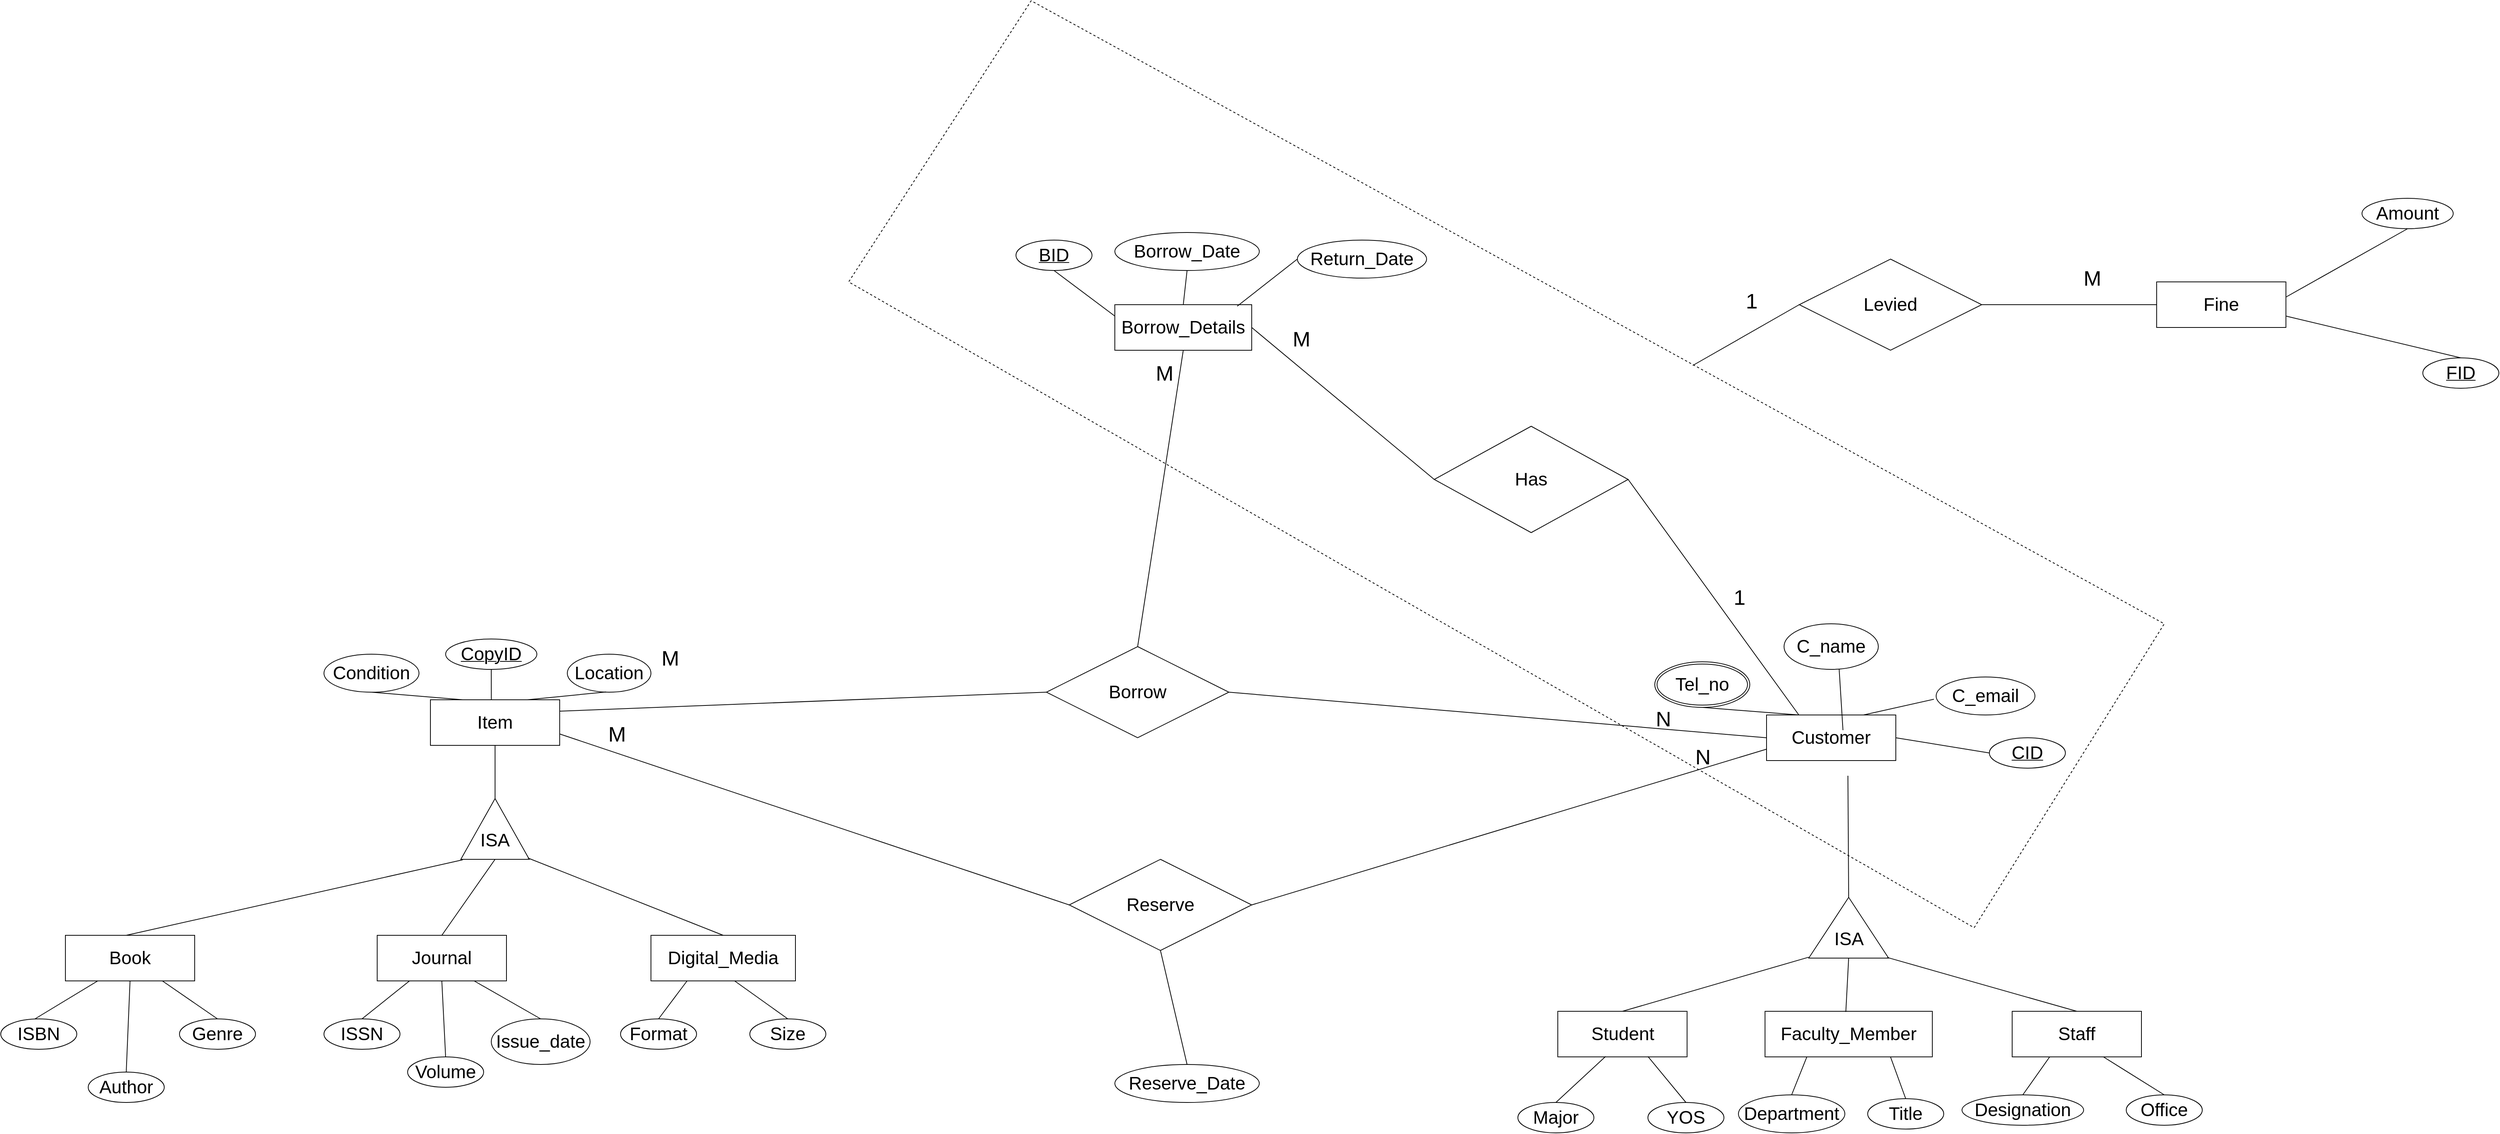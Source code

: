 <mxfile version="24.7.16">
  <diagram name="Page-1" id="ik4WDMmtV7FtbhntEscY">
    <mxGraphModel dx="5340" dy="2660" grid="1" gridSize="10" guides="1" tooltips="1" connect="1" arrows="1" fold="1" page="1" pageScale="1" pageWidth="827" pageHeight="1169" math="0" shadow="0">
      <root>
        <mxCell id="0" />
        <mxCell id="1" parent="0" />
        <mxCell id="tHkP6_mY6QJhbm2siABH-1" value="&lt;font style=&quot;font-size: 24px;&quot;&gt;Item&lt;/font&gt;" style="rounded=0;whiteSpace=wrap;html=1;fontSize=24;" parent="1" vertex="1">
          <mxGeometry x="-360" y="-20" width="170" height="60" as="geometry" />
        </mxCell>
        <mxCell id="tHkP6_mY6QJhbm2siABH-2" value="Book" style="rounded=0;whiteSpace=wrap;html=1;fontSize=24;" parent="1" vertex="1">
          <mxGeometry x="-840" y="290" width="170" height="60" as="geometry" />
        </mxCell>
        <mxCell id="tHkP6_mY6QJhbm2siABH-3" value="Digital_Media" style="rounded=0;whiteSpace=wrap;html=1;fontSize=24;" parent="1" vertex="1">
          <mxGeometry x="-70" y="290" width="190" height="60" as="geometry" />
        </mxCell>
        <mxCell id="tHkP6_mY6QJhbm2siABH-4" value="Journal" style="rounded=0;whiteSpace=wrap;html=1;fontSize=24;" parent="1" vertex="1">
          <mxGeometry x="-430" y="290" width="170" height="60" as="geometry" />
        </mxCell>
        <mxCell id="tHkP6_mY6QJhbm2siABH-5" value="&lt;div style=&quot;font-size: 24px;&quot;&gt;&lt;br style=&quot;font-size: 24px;&quot;&gt;&lt;/div&gt;ISA" style="triangle;whiteSpace=wrap;html=1;direction=north;fontSize=24;" parent="1" vertex="1">
          <mxGeometry x="-320" y="110" width="90" height="80" as="geometry" />
        </mxCell>
        <mxCell id="tHkP6_mY6QJhbm2siABH-6" value="Condition" style="ellipse;whiteSpace=wrap;html=1;align=center;fontSize=24;" parent="1" vertex="1">
          <mxGeometry x="-500" y="-80" width="125" height="50" as="geometry" />
        </mxCell>
        <mxCell id="tHkP6_mY6QJhbm2siABH-7" value="Location" style="ellipse;whiteSpace=wrap;html=1;align=center;fontSize=24;" parent="1" vertex="1">
          <mxGeometry x="-180" y="-80" width="110" height="50" as="geometry" />
        </mxCell>
        <mxCell id="tHkP6_mY6QJhbm2siABH-8" value="Genre" style="ellipse;whiteSpace=wrap;html=1;align=center;fontSize=24;" parent="1" vertex="1">
          <mxGeometry x="-690" y="400" width="100" height="40" as="geometry" />
        </mxCell>
        <mxCell id="tHkP6_mY6QJhbm2siABH-9" value="Issue_date" style="ellipse;whiteSpace=wrap;html=1;align=center;fontSize=24;" parent="1" vertex="1">
          <mxGeometry x="-280" y="400" width="130" height="60" as="geometry" />
        </mxCell>
        <mxCell id="tHkP6_mY6QJhbm2siABH-10" value="Volume" style="ellipse;whiteSpace=wrap;html=1;align=center;fontSize=24;" parent="1" vertex="1">
          <mxGeometry x="-390" y="450" width="100" height="40" as="geometry" />
        </mxCell>
        <mxCell id="tHkP6_mY6QJhbm2siABH-11" value="ISSN" style="ellipse;whiteSpace=wrap;html=1;align=center;fontSize=24;" parent="1" vertex="1">
          <mxGeometry x="-500" y="400" width="100" height="40" as="geometry" />
        </mxCell>
        <mxCell id="tHkP6_mY6QJhbm2siABH-12" value="Author" style="ellipse;whiteSpace=wrap;html=1;align=center;fontSize=24;" parent="1" vertex="1">
          <mxGeometry x="-810" y="470" width="100" height="40" as="geometry" />
        </mxCell>
        <mxCell id="tHkP6_mY6QJhbm2siABH-13" value="ISBN" style="ellipse;whiteSpace=wrap;html=1;align=center;fontSize=24;" parent="1" vertex="1">
          <mxGeometry x="-925" y="400" width="100" height="40" as="geometry" />
        </mxCell>
        <mxCell id="tHkP6_mY6QJhbm2siABH-14" value="Format" style="ellipse;whiteSpace=wrap;html=1;align=center;fontSize=24;" parent="1" vertex="1">
          <mxGeometry x="-110" y="400" width="100" height="40" as="geometry" />
        </mxCell>
        <mxCell id="tHkP6_mY6QJhbm2siABH-15" value="Size" style="ellipse;whiteSpace=wrap;html=1;align=center;fontSize=24;" parent="1" vertex="1">
          <mxGeometry x="60" y="400" width="100" height="40" as="geometry" />
        </mxCell>
        <mxCell id="tHkP6_mY6QJhbm2siABH-16" value="" style="endArrow=none;html=1;rounded=0;entryX=0.5;entryY=1;entryDx=0;entryDy=0;exitX=0.471;exitY=0;exitDx=0;exitDy=0;exitPerimeter=0;fontSize=24;" parent="1" source="tHkP6_mY6QJhbm2siABH-1" target="tHkP6_mY6QJhbm2siABH-85" edge="1">
          <mxGeometry relative="1" as="geometry">
            <mxPoint x="-152" y="-30" as="sourcePoint" />
            <mxPoint x="-280" y="-60" as="targetPoint" />
          </mxGeometry>
        </mxCell>
        <mxCell id="tHkP6_mY6QJhbm2siABH-17" value="" style="endArrow=none;html=1;rounded=0;entryX=0.75;entryY=0;entryDx=0;entryDy=0;exitX=0.463;exitY=0.994;exitDx=0;exitDy=0;exitPerimeter=0;fontSize=24;" parent="1" source="tHkP6_mY6QJhbm2siABH-7" target="tHkP6_mY6QJhbm2siABH-1" edge="1">
          <mxGeometry relative="1" as="geometry">
            <mxPoint x="-52" y="130" as="sourcePoint" />
            <mxPoint x="-180" y="100" as="targetPoint" />
          </mxGeometry>
        </mxCell>
        <mxCell id="tHkP6_mY6QJhbm2siABH-18" value="" style="endArrow=none;html=1;rounded=0;entryX=0.5;entryY=1;entryDx=0;entryDy=0;exitX=1;exitY=0.5;exitDx=0;exitDy=0;fontSize=24;" parent="1" source="tHkP6_mY6QJhbm2siABH-5" target="tHkP6_mY6QJhbm2siABH-1" edge="1">
          <mxGeometry relative="1" as="geometry">
            <mxPoint x="-42" y="140" as="sourcePoint" />
            <mxPoint x="-170" y="110" as="targetPoint" />
          </mxGeometry>
        </mxCell>
        <mxCell id="tHkP6_mY6QJhbm2siABH-19" value="" style="endArrow=none;html=1;rounded=0;entryX=0.5;entryY=0;entryDx=0;entryDy=0;exitX=0.5;exitY=1;exitDx=0;exitDy=0;fontSize=24;" parent="1" source="tHkP6_mY6QJhbm2siABH-2" target="tHkP6_mY6QJhbm2siABH-12" edge="1">
          <mxGeometry relative="1" as="geometry">
            <mxPoint x="-500" y="590" as="sourcePoint" />
            <mxPoint x="-628" y="560" as="targetPoint" />
          </mxGeometry>
        </mxCell>
        <mxCell id="tHkP6_mY6QJhbm2siABH-20" value="" style="endArrow=none;html=1;rounded=0;entryX=0.022;entryY=0.98;entryDx=0;entryDy=0;exitX=0.5;exitY=0;exitDx=0;exitDy=0;entryPerimeter=0;fontSize=24;" parent="1" source="tHkP6_mY6QJhbm2siABH-3" target="tHkP6_mY6QJhbm2siABH-5" edge="1">
          <mxGeometry relative="1" as="geometry">
            <mxPoint x="-22" y="160" as="sourcePoint" />
            <mxPoint x="-150" y="130" as="targetPoint" />
          </mxGeometry>
        </mxCell>
        <mxCell id="tHkP6_mY6QJhbm2siABH-21" value="" style="endArrow=none;html=1;rounded=0;entryX=0;entryY=0.5;entryDx=0;entryDy=0;exitX=0.5;exitY=0;exitDx=0;exitDy=0;fontSize=24;" parent="1" source="tHkP6_mY6QJhbm2siABH-4" target="tHkP6_mY6QJhbm2siABH-5" edge="1">
          <mxGeometry relative="1" as="geometry">
            <mxPoint x="-12" y="170" as="sourcePoint" />
            <mxPoint x="-140" y="140" as="targetPoint" />
          </mxGeometry>
        </mxCell>
        <mxCell id="tHkP6_mY6QJhbm2siABH-22" value="" style="endArrow=none;html=1;rounded=0;entryX=0.5;entryY=1;entryDx=0;entryDy=0;exitX=-0.008;exitY=0.027;exitDx=0;exitDy=0;exitPerimeter=0;fontSize=24;" parent="1" source="tHkP6_mY6QJhbm2siABH-5" edge="1">
          <mxGeometry relative="1" as="geometry">
            <mxPoint x="-632" y="320" as="sourcePoint" />
            <mxPoint x="-760" y="290" as="targetPoint" />
          </mxGeometry>
        </mxCell>
        <mxCell id="tHkP6_mY6QJhbm2siABH-23" value="" style="endArrow=none;html=1;rounded=0;entryX=0.5;entryY=1;entryDx=0;entryDy=0;exitX=0.25;exitY=0;exitDx=0;exitDy=0;fontSize=24;" parent="1" source="tHkP6_mY6QJhbm2siABH-1" target="tHkP6_mY6QJhbm2siABH-6" edge="1">
          <mxGeometry relative="1" as="geometry">
            <mxPoint x="-297" y="-10" as="sourcePoint" />
            <mxPoint x="-425" y="-40" as="targetPoint" />
          </mxGeometry>
        </mxCell>
        <mxCell id="tHkP6_mY6QJhbm2siABH-24" value="" style="endArrow=none;html=1;rounded=0;entryX=0.5;entryY=0;entryDx=0;entryDy=0;exitX=0.75;exitY=1;exitDx=0;exitDy=0;fontSize=24;" parent="1" source="tHkP6_mY6QJhbm2siABH-2" target="tHkP6_mY6QJhbm2siABH-8" edge="1">
          <mxGeometry relative="1" as="geometry">
            <mxPoint x="-490" y="600" as="sourcePoint" />
            <mxPoint x="-618" y="570" as="targetPoint" />
          </mxGeometry>
        </mxCell>
        <mxCell id="tHkP6_mY6QJhbm2siABH-25" value="" style="endArrow=none;html=1;rounded=0;entryX=0.5;entryY=0;entryDx=0;entryDy=0;exitX=0.25;exitY=1;exitDx=0;exitDy=0;fontSize=24;" parent="1" source="tHkP6_mY6QJhbm2siABH-4" target="tHkP6_mY6QJhbm2siABH-11" edge="1">
          <mxGeometry relative="1" as="geometry">
            <mxPoint x="-480" y="610" as="sourcePoint" />
            <mxPoint x="-608" y="580" as="targetPoint" />
          </mxGeometry>
        </mxCell>
        <mxCell id="tHkP6_mY6QJhbm2siABH-26" value="" style="endArrow=none;html=1;rounded=0;entryX=0.5;entryY=0;entryDx=0;entryDy=0;exitX=0.5;exitY=1;exitDx=0;exitDy=0;fontSize=24;" parent="1" source="tHkP6_mY6QJhbm2siABH-4" target="tHkP6_mY6QJhbm2siABH-10" edge="1">
          <mxGeometry relative="1" as="geometry">
            <mxPoint x="-470" y="620" as="sourcePoint" />
            <mxPoint x="-598" y="590" as="targetPoint" />
          </mxGeometry>
        </mxCell>
        <mxCell id="tHkP6_mY6QJhbm2siABH-27" value="" style="endArrow=none;html=1;rounded=0;entryX=0.5;entryY=0;entryDx=0;entryDy=0;exitX=0.75;exitY=1;exitDx=0;exitDy=0;fontSize=24;" parent="1" source="tHkP6_mY6QJhbm2siABH-4" target="tHkP6_mY6QJhbm2siABH-9" edge="1">
          <mxGeometry relative="1" as="geometry">
            <mxPoint x="-460" y="630" as="sourcePoint" />
            <mxPoint x="-588" y="600" as="targetPoint" />
          </mxGeometry>
        </mxCell>
        <mxCell id="tHkP6_mY6QJhbm2siABH-28" value="" style="endArrow=none;html=1;rounded=0;entryX=0.5;entryY=0;entryDx=0;entryDy=0;exitX=0.25;exitY=1;exitDx=0;exitDy=0;fontSize=24;" parent="1" source="tHkP6_mY6QJhbm2siABH-3" target="tHkP6_mY6QJhbm2siABH-14" edge="1">
          <mxGeometry relative="1" as="geometry">
            <mxPoint x="-450" y="640" as="sourcePoint" />
            <mxPoint x="-578" y="610" as="targetPoint" />
          </mxGeometry>
        </mxCell>
        <mxCell id="tHkP6_mY6QJhbm2siABH-29" value="" style="endArrow=none;html=1;rounded=0;entryX=0.5;entryY=1;entryDx=0;entryDy=0;exitX=0.5;exitY=0;exitDx=0;exitDy=0;fontSize=24;" parent="1" source="tHkP6_mY6QJhbm2siABH-15" edge="1">
          <mxGeometry relative="1" as="geometry">
            <mxPoint x="168" y="380" as="sourcePoint" />
            <mxPoint x="40" y="350" as="targetPoint" />
          </mxGeometry>
        </mxCell>
        <mxCell id="tHkP6_mY6QJhbm2siABH-30" value="" style="endArrow=none;html=1;rounded=0;entryX=0.5;entryY=1;entryDx=0;entryDy=0;exitX=0.25;exitY=1;exitDx=0;exitDy=0;fontSize=24;" parent="1" source="tHkP6_mY6QJhbm2siABH-2" edge="1">
          <mxGeometry relative="1" as="geometry">
            <mxPoint x="-752" y="430" as="sourcePoint" />
            <mxPoint x="-880" y="400" as="targetPoint" />
          </mxGeometry>
        </mxCell>
        <mxCell id="tHkP6_mY6QJhbm2siABH-31" value="Staff" style="rounded=0;whiteSpace=wrap;html=1;fontSize=24;" parent="1" vertex="1">
          <mxGeometry x="1720" y="390" width="170" height="60" as="geometry" />
        </mxCell>
        <mxCell id="tHkP6_mY6QJhbm2siABH-32" value="Faculty_Member" style="rounded=0;whiteSpace=wrap;html=1;fontSize=24;" parent="1" vertex="1">
          <mxGeometry x="1395" y="390" width="220" height="60" as="geometry" />
        </mxCell>
        <mxCell id="tHkP6_mY6QJhbm2siABH-33" value="Student" style="rounded=0;whiteSpace=wrap;html=1;fontSize=24;" parent="1" vertex="1">
          <mxGeometry x="1122.5" y="390" width="170" height="60" as="geometry" />
        </mxCell>
        <mxCell id="tHkP6_mY6QJhbm2siABH-34" value="Customer" style="rounded=0;whiteSpace=wrap;html=1;fontSize=24;" parent="1" vertex="1">
          <mxGeometry x="1397" width="170" height="60" as="geometry" />
        </mxCell>
        <mxCell id="tHkP6_mY6QJhbm2siABH-35" value="&lt;div style=&quot;font-size: 24px;&quot;&gt;&lt;br style=&quot;font-size: 24px;&quot;&gt;&lt;/div&gt;&lt;div style=&quot;font-size: 24px;&quot;&gt;ISA&lt;/div&gt;" style="triangle;whiteSpace=wrap;html=1;direction=north;fontSize=24;" parent="1" vertex="1">
          <mxGeometry x="1452.5" y="240" width="105" height="80" as="geometry" />
        </mxCell>
        <mxCell id="tHkP6_mY6QJhbm2siABH-36" value="C_name" style="ellipse;whiteSpace=wrap;html=1;align=center;fontSize=24;" parent="1" vertex="1">
          <mxGeometry x="1420" y="-120" width="124" height="60" as="geometry" />
        </mxCell>
        <mxCell id="tHkP6_mY6QJhbm2siABH-37" value="C_email" style="ellipse;whiteSpace=wrap;html=1;align=center;fontSize=24;" parent="1" vertex="1">
          <mxGeometry x="1620" y="-50" width="130" height="50" as="geometry" />
        </mxCell>
        <mxCell id="tHkP6_mY6QJhbm2siABH-38" value="Department" style="ellipse;whiteSpace=wrap;html=1;align=center;fontSize=24;" parent="1" vertex="1">
          <mxGeometry x="1360" y="500" width="140" height="50" as="geometry" />
        </mxCell>
        <mxCell id="tHkP6_mY6QJhbm2siABH-39" value="Major" style="ellipse;whiteSpace=wrap;html=1;align=center;fontSize=24;" parent="1" vertex="1">
          <mxGeometry x="1070" y="510" width="100" height="40" as="geometry" />
        </mxCell>
        <mxCell id="tHkP6_mY6QJhbm2siABH-40" value="Designation" style="ellipse;whiteSpace=wrap;html=1;align=center;fontSize=24;" parent="1" vertex="1">
          <mxGeometry x="1654" y="500" width="160" height="40" as="geometry" />
        </mxCell>
        <mxCell id="tHkP6_mY6QJhbm2siABH-41" value="Tel_no" style="ellipse;shape=doubleEllipse;margin=3;whiteSpace=wrap;html=1;align=center;fontSize=24;" parent="1" vertex="1">
          <mxGeometry x="1250" y="-70" width="125" height="60" as="geometry" />
        </mxCell>
        <mxCell id="tHkP6_mY6QJhbm2siABH-42" value="YOS" style="ellipse;whiteSpace=wrap;html=1;align=center;fontSize=24;" parent="1" vertex="1">
          <mxGeometry x="1241" y="510" width="100" height="40" as="geometry" />
        </mxCell>
        <mxCell id="tHkP6_mY6QJhbm2siABH-43" value="Office" style="ellipse;whiteSpace=wrap;html=1;align=center;fontSize=24;" parent="1" vertex="1">
          <mxGeometry x="1870" y="500" width="100" height="40" as="geometry" />
        </mxCell>
        <mxCell id="tHkP6_mY6QJhbm2siABH-44" value="Title" style="ellipse;whiteSpace=wrap;html=1;align=center;fontSize=24;" parent="1" vertex="1">
          <mxGeometry x="1530" y="505" width="100" height="40" as="geometry" />
        </mxCell>
        <mxCell id="tHkP6_mY6QJhbm2siABH-45" value="" style="endArrow=none;html=1;rounded=0;entryX=0.5;entryY=1;entryDx=0;entryDy=0;exitX=0.25;exitY=0;exitDx=0;exitDy=0;fontSize=24;" parent="1" source="tHkP6_mY6QJhbm2siABH-34" target="tHkP6_mY6QJhbm2siABH-41" edge="1">
          <mxGeometry relative="1" as="geometry">
            <mxPoint x="1360" y="240" as="sourcePoint" />
            <mxPoint x="1520" y="240" as="targetPoint" />
          </mxGeometry>
        </mxCell>
        <mxCell id="tHkP6_mY6QJhbm2siABH-46" value="" style="endArrow=none;html=1;rounded=0;exitX=0.5;exitY=0;exitDx=0;exitDy=0;fontSize=24;" parent="1" edge="1">
          <mxGeometry relative="1" as="geometry">
            <mxPoint x="1497.5" y="20" as="sourcePoint" />
            <mxPoint x="1492.5" y="-60" as="targetPoint" />
            <Array as="points" />
          </mxGeometry>
        </mxCell>
        <mxCell id="tHkP6_mY6QJhbm2siABH-47" value="" style="endArrow=none;html=1;rounded=0;exitX=0.75;exitY=0;exitDx=0;exitDy=0;entryX=-0.023;entryY=0.586;entryDx=0;entryDy=0;entryPerimeter=0;fontSize=24;" parent="1" source="tHkP6_mY6QJhbm2siABH-34" target="tHkP6_mY6QJhbm2siABH-37" edge="1">
          <mxGeometry relative="1" as="geometry">
            <mxPoint x="1575" y="20" as="sourcePoint" />
            <mxPoint x="1570" y="-60" as="targetPoint" />
            <Array as="points" />
          </mxGeometry>
        </mxCell>
        <mxCell id="tHkP6_mY6QJhbm2siABH-48" value="" style="endArrow=none;html=1;rounded=0;entryX=0.553;entryY=1.04;entryDx=0;entryDy=0;entryPerimeter=0;exitX=1;exitY=0.5;exitDx=0;exitDy=0;fontSize=24;" parent="1" source="tHkP6_mY6QJhbm2siABH-35" edge="1">
          <mxGeometry relative="1" as="geometry">
            <mxPoint x="1506" y="147.6" as="sourcePoint" />
            <mxPoint x="1504.01" y="80.0" as="targetPoint" />
          </mxGeometry>
        </mxCell>
        <mxCell id="tHkP6_mY6QJhbm2siABH-49" value="" style="endArrow=none;html=1;rounded=0;entryX=0;entryY=0.5;entryDx=0;entryDy=0;exitX=0.483;exitY=0.015;exitDx=0;exitDy=0;exitPerimeter=0;fontSize=24;" parent="1" source="tHkP6_mY6QJhbm2siABH-32" target="tHkP6_mY6QJhbm2siABH-35" edge="1">
          <mxGeometry relative="1" as="geometry">
            <mxPoint x="1505.5" y="310" as="sourcePoint" />
            <mxPoint x="1504.51" y="240.0" as="targetPoint" />
          </mxGeometry>
        </mxCell>
        <mxCell id="tHkP6_mY6QJhbm2siABH-50" value="" style="endArrow=none;html=1;rounded=0;entryX=0.01;entryY=0.985;entryDx=0;entryDy=0;entryPerimeter=0;exitX=0.5;exitY=0;exitDx=0;exitDy=0;fontSize=24;" parent="1" source="tHkP6_mY6QJhbm2siABH-31" target="tHkP6_mY6QJhbm2siABH-35" edge="1">
          <mxGeometry relative="1" as="geometry">
            <mxPoint x="1780.99" y="280" as="sourcePoint" />
            <mxPoint x="1780.0" y="210.0" as="targetPoint" />
          </mxGeometry>
        </mxCell>
        <mxCell id="tHkP6_mY6QJhbm2siABH-51" value="" style="endArrow=none;html=1;rounded=0;exitX=0.5;exitY=0;exitDx=0;exitDy=0;entryX=0.015;entryY=-0.001;entryDx=0;entryDy=0;entryPerimeter=0;fontSize=24;" parent="1" source="tHkP6_mY6QJhbm2siABH-33" target="tHkP6_mY6QJhbm2siABH-35" edge="1">
          <mxGeometry relative="1" as="geometry">
            <mxPoint x="1250.99" y="280" as="sourcePoint" />
            <mxPoint x="1450" y="230" as="targetPoint" />
          </mxGeometry>
        </mxCell>
        <mxCell id="tHkP6_mY6QJhbm2siABH-52" value="" style="endArrow=none;html=1;rounded=0;entryX=0.75;entryY=1;entryDx=0;entryDy=0;exitX=0.5;exitY=0;exitDx=0;exitDy=0;fontSize=24;" parent="1" source="tHkP6_mY6QJhbm2siABH-44" target="tHkP6_mY6QJhbm2siABH-32" edge="1">
          <mxGeometry relative="1" as="geometry">
            <mxPoint x="1672" y="420" as="sourcePoint" />
            <mxPoint x="1544" y="390" as="targetPoint" />
          </mxGeometry>
        </mxCell>
        <mxCell id="tHkP6_mY6QJhbm2siABH-53" value="" style="endArrow=none;html=1;rounded=0;entryX=0.697;entryY=0.99;entryDx=0;entryDy=0;exitX=0.5;exitY=0;exitDx=0;exitDy=0;entryPerimeter=0;fontSize=24;" parent="1" source="tHkP6_mY6QJhbm2siABH-42" target="tHkP6_mY6QJhbm2siABH-33" edge="1">
          <mxGeometry relative="1" as="geometry">
            <mxPoint x="1389" y="605" as="sourcePoint" />
            <mxPoint x="1261" y="575" as="targetPoint" />
          </mxGeometry>
        </mxCell>
        <mxCell id="tHkP6_mY6QJhbm2siABH-54" value="" style="endArrow=none;html=1;rounded=0;entryX=0.5;entryY=0;entryDx=0;entryDy=0;exitX=0.25;exitY=1;exitDx=0;exitDy=0;fontSize=24;" parent="1" source="tHkP6_mY6QJhbm2siABH-32" target="tHkP6_mY6QJhbm2siABH-38" edge="1">
          <mxGeometry relative="1" as="geometry">
            <mxPoint x="1358" y="620" as="sourcePoint" />
            <mxPoint x="1230" y="590" as="targetPoint" />
          </mxGeometry>
        </mxCell>
        <mxCell id="tHkP6_mY6QJhbm2siABH-55" value="" style="endArrow=none;html=1;rounded=0;entryX=0.37;entryY=0.99;entryDx=0;entryDy=0;exitX=0.5;exitY=0;exitDx=0;exitDy=0;entryPerimeter=0;fontSize=24;" parent="1" source="tHkP6_mY6QJhbm2siABH-39" target="tHkP6_mY6QJhbm2siABH-33" edge="1">
          <mxGeometry relative="1" as="geometry">
            <mxPoint x="1368" y="560" as="sourcePoint" />
            <mxPoint x="1240" y="530" as="targetPoint" />
          </mxGeometry>
        </mxCell>
        <mxCell id="tHkP6_mY6QJhbm2siABH-56" value="" style="endArrow=none;html=1;rounded=0;entryX=0.5;entryY=0;entryDx=0;entryDy=0;exitX=0.29;exitY=1;exitDx=0;exitDy=0;exitPerimeter=0;fontSize=24;" parent="1" source="tHkP6_mY6QJhbm2siABH-31" target="tHkP6_mY6QJhbm2siABH-40" edge="1">
          <mxGeometry relative="1" as="geometry">
            <mxPoint x="1898" y="430" as="sourcePoint" />
            <mxPoint x="1770" y="400" as="targetPoint" />
          </mxGeometry>
        </mxCell>
        <mxCell id="tHkP6_mY6QJhbm2siABH-57" value="" style="endArrow=none;html=1;rounded=0;entryX=0.706;entryY=1;entryDx=0;entryDy=0;exitX=0.5;exitY=0;exitDx=0;exitDy=0;entryPerimeter=0;fontSize=24;" parent="1" source="tHkP6_mY6QJhbm2siABH-43" target="tHkP6_mY6QJhbm2siABH-31" edge="1">
          <mxGeometry relative="1" as="geometry">
            <mxPoint x="1548" y="625" as="sourcePoint" />
            <mxPoint x="1420" y="595" as="targetPoint" />
          </mxGeometry>
        </mxCell>
        <mxCell id="tHkP6_mY6QJhbm2siABH-58" value="Borrow" style="shape=rhombus;perimeter=rhombusPerimeter;whiteSpace=wrap;html=1;align=center;fontSize=24;" parent="1" vertex="1">
          <mxGeometry x="450" y="-90" width="240" height="120" as="geometry" />
        </mxCell>
        <mxCell id="tHkP6_mY6QJhbm2siABH-59" value="Reserve" style="shape=rhombus;perimeter=rhombusPerimeter;whiteSpace=wrap;html=1;align=center;fontSize=24;" parent="1" vertex="1">
          <mxGeometry x="480" y="190" width="240" height="120" as="geometry" />
        </mxCell>
        <mxCell id="tHkP6_mY6QJhbm2siABH-60" value="Has" style="shape=rhombus;perimeter=rhombusPerimeter;whiteSpace=wrap;html=1;align=center;fontSize=24;direction=south;rotation=0;" parent="1" vertex="1">
          <mxGeometry x="960" y="-380" width="255" height="140" as="geometry" />
        </mxCell>
        <mxCell id="tHkP6_mY6QJhbm2siABH-66" value="" style="endArrow=none;html=1;rounded=0;entryX=0;entryY=0.5;entryDx=0;entryDy=0;exitX=1;exitY=0.5;exitDx=0;exitDy=0;fontSize=24;" parent="1" source="tHkP6_mY6QJhbm2siABH-58" target="tHkP6_mY6QJhbm2siABH-34" edge="1">
          <mxGeometry relative="1" as="geometry">
            <mxPoint x="880" y="40" as="sourcePoint" />
            <mxPoint x="1040" y="40" as="targetPoint" />
          </mxGeometry>
        </mxCell>
        <mxCell id="tHkP6_mY6QJhbm2siABH-67" value="" style="endArrow=none;html=1;rounded=0;entryX=0;entryY=0.5;entryDx=0;entryDy=0;exitX=1;exitY=0.25;exitDx=0;exitDy=0;fontSize=24;" parent="1" source="tHkP6_mY6QJhbm2siABH-1" target="tHkP6_mY6QJhbm2siABH-58" edge="1">
          <mxGeometry relative="1" as="geometry">
            <mxPoint x="290" y="120" as="sourcePoint" />
            <mxPoint x="450" y="120" as="targetPoint" />
          </mxGeometry>
        </mxCell>
        <mxCell id="tHkP6_mY6QJhbm2siABH-68" value="" style="endArrow=none;html=1;rounded=0;entryX=0.5;entryY=1;entryDx=0;entryDy=0;fontSize=24;exitX=1;exitY=0.5;exitDx=0;exitDy=0;" parent="1" source="tHkP6_mY6QJhbm2siABH-115" target="tHkP6_mY6QJhbm2siABH-60" edge="1">
          <mxGeometry relative="1" as="geometry">
            <mxPoint x="890" y="-340" as="sourcePoint" />
            <mxPoint x="30" y="1230" as="targetPoint" />
            <Array as="points" />
          </mxGeometry>
        </mxCell>
        <mxCell id="tHkP6_mY6QJhbm2siABH-69" value="" style="endArrow=none;html=1;rounded=0;fontSize=24;entryX=0;entryY=0.5;entryDx=0;entryDy=0;exitX=1;exitY=0.5;exitDx=0;exitDy=0;" parent="1" source="tHkP6_mY6QJhbm2siABH-132" target="tHkP6_mY6QJhbm2siABH-126" edge="1">
          <mxGeometry relative="1" as="geometry">
            <mxPoint x="1930" y="-510" as="sourcePoint" />
            <mxPoint x="2420" y="90" as="targetPoint" />
          </mxGeometry>
        </mxCell>
        <mxCell id="tHkP6_mY6QJhbm2siABH-70" value="" style="endArrow=none;html=1;rounded=0;entryX=0.5;entryY=0;entryDx=0;entryDy=0;exitX=0.25;exitY=0;exitDx=0;exitDy=0;fontSize=24;" parent="1" source="tHkP6_mY6QJhbm2siABH-34" target="tHkP6_mY6QJhbm2siABH-60" edge="1">
          <mxGeometry relative="1" as="geometry">
            <mxPoint x="2150" y="470" as="sourcePoint" />
            <mxPoint x="1400" y="750" as="targetPoint" />
            <Array as="points" />
          </mxGeometry>
        </mxCell>
        <mxCell id="tHkP6_mY6QJhbm2siABH-72" value="" style="endArrow=none;html=1;rounded=0;fontSize=24;entryX=0;entryY=0.75;entryDx=0;entryDy=0;exitX=1;exitY=0.5;exitDx=0;exitDy=0;" parent="1" source="tHkP6_mY6QJhbm2siABH-59" target="tHkP6_mY6QJhbm2siABH-34" edge="1">
          <mxGeometry width="50" height="50" relative="1" as="geometry">
            <mxPoint x="600" y="800" as="sourcePoint" />
            <mxPoint x="590" y="530" as="targetPoint" />
          </mxGeometry>
        </mxCell>
        <mxCell id="tHkP6_mY6QJhbm2siABH-73" value="" style="endArrow=none;html=1;rounded=0;entryX=0;entryY=0.5;entryDx=0;entryDy=0;exitX=1;exitY=0.75;exitDx=0;exitDy=0;fontSize=24;" parent="1" source="tHkP6_mY6QJhbm2siABH-1" target="tHkP6_mY6QJhbm2siABH-59" edge="1">
          <mxGeometry relative="1" as="geometry">
            <mxPoint x="910" y="1630" as="sourcePoint" />
            <mxPoint x="1100" y="800" as="targetPoint" />
          </mxGeometry>
        </mxCell>
        <mxCell id="tHkP6_mY6QJhbm2siABH-82" value="Reserve_Date" style="ellipse;whiteSpace=wrap;html=1;align=center;fontSize=24;" parent="1" vertex="1">
          <mxGeometry x="540" y="460" width="190" height="50" as="geometry" />
        </mxCell>
        <mxCell id="tHkP6_mY6QJhbm2siABH-83" value="" style="endArrow=none;html=1;rounded=0;entryX=0.5;entryY=0;entryDx=0;entryDy=0;fontSize=24;exitX=0.5;exitY=1;exitDx=0;exitDy=0;" parent="1" source="tHkP6_mY6QJhbm2siABH-59" target="tHkP6_mY6QJhbm2siABH-82" edge="1">
          <mxGeometry relative="1" as="geometry">
            <mxPoint x="560" y="520" as="sourcePoint" />
            <mxPoint x="-15" y="1730" as="targetPoint" />
          </mxGeometry>
        </mxCell>
        <mxCell id="tHkP6_mY6QJhbm2siABH-85" value="&lt;span style=&quot;font-size: 24px;&quot;&gt;CopyID&lt;/span&gt;" style="ellipse;whiteSpace=wrap;html=1;align=center;fontStyle=4;" parent="1" vertex="1">
          <mxGeometry x="-340" y="-100" width="120" height="40" as="geometry" />
        </mxCell>
        <mxCell id="tHkP6_mY6QJhbm2siABH-86" value="&lt;span style=&quot;font-size: 24px;&quot;&gt;CID&lt;/span&gt;" style="ellipse;whiteSpace=wrap;html=1;align=center;fontStyle=4;" parent="1" vertex="1">
          <mxGeometry x="1690" y="30" width="100" height="40" as="geometry" />
        </mxCell>
        <mxCell id="tHkP6_mY6QJhbm2siABH-87" value="" style="endArrow=none;html=1;rounded=0;exitX=1;exitY=0.5;exitDx=0;exitDy=0;entryX=0;entryY=0.5;entryDx=0;entryDy=0;fontSize=24;" parent="1" source="tHkP6_mY6QJhbm2siABH-34" target="tHkP6_mY6QJhbm2siABH-86" edge="1">
          <mxGeometry relative="1" as="geometry">
            <mxPoint x="1580" y="141" as="sourcePoint" />
            <mxPoint x="1659" y="100" as="targetPoint" />
            <Array as="points" />
          </mxGeometry>
        </mxCell>
        <mxCell id="tHkP6_mY6QJhbm2siABH-90" value="&lt;font style=&quot;font-size: 28px;&quot;&gt;M&lt;/font&gt;" style="text;html=1;align=center;verticalAlign=middle;resizable=0;points=[];autosize=1;strokeColor=none;fillColor=none;" parent="1" vertex="1">
          <mxGeometry x="-70" y="-100" width="50" height="50" as="geometry" />
        </mxCell>
        <mxCell id="tHkP6_mY6QJhbm2siABH-91" value="N" style="text;html=1;align=center;verticalAlign=middle;resizable=0;points=[];autosize=1;strokeColor=none;fillColor=none;fontSize=28;" parent="1" vertex="1">
          <mxGeometry x="1241" y="-20" width="40" height="50" as="geometry" />
        </mxCell>
        <mxCell id="tHkP6_mY6QJhbm2siABH-101" value="&lt;font style=&quot;font-size: 28px;&quot;&gt;M&lt;/font&gt;" style="text;html=1;align=center;verticalAlign=middle;resizable=0;points=[];autosize=1;strokeColor=none;fillColor=none;" parent="1" vertex="1">
          <mxGeometry x="-140" width="50" height="50" as="geometry" />
        </mxCell>
        <mxCell id="tHkP6_mY6QJhbm2siABH-102" value="N" style="text;html=1;align=center;verticalAlign=middle;resizable=0;points=[];autosize=1;strokeColor=none;fillColor=none;fontSize=28;" parent="1" vertex="1">
          <mxGeometry x="1292.5" y="30" width="40" height="50" as="geometry" />
        </mxCell>
        <mxCell id="tHkP6_mY6QJhbm2siABH-111" value="" style="endArrow=none;html=1;rounded=0;entryX=0.5;entryY=1;entryDx=0;entryDy=0;fontSize=24;exitX=0.5;exitY=0;exitDx=0;exitDy=0;" parent="1" source="tHkP6_mY6QJhbm2siABH-58" target="tHkP6_mY6QJhbm2siABH-115" edge="1">
          <mxGeometry relative="1" as="geometry">
            <mxPoint x="640" y="-280" as="sourcePoint" />
            <mxPoint x="635.0" y="-470" as="targetPoint" />
          </mxGeometry>
        </mxCell>
        <mxCell id="tHkP6_mY6QJhbm2siABH-114" value="" style="endArrow=none;html=1;rounded=0;exitX=0.5;exitY=0;exitDx=0;exitDy=0;fontSize=24;entryX=0.5;entryY=1;entryDx=0;entryDy=0;" parent="1" source="tHkP6_mY6QJhbm2siABH-115" target="tHkP6_mY6QJhbm2siABH-116" edge="1">
          <mxGeometry relative="1" as="geometry">
            <mxPoint x="675" y="-460" as="sourcePoint" />
            <mxPoint x="820" y="-1510" as="targetPoint" />
          </mxGeometry>
        </mxCell>
        <mxCell id="tHkP6_mY6QJhbm2siABH-115" value="Borrow_Details" style="rounded=0;whiteSpace=wrap;html=1;fontSize=24;" parent="1" vertex="1">
          <mxGeometry x="540" y="-540" width="180" height="60" as="geometry" />
        </mxCell>
        <mxCell id="tHkP6_mY6QJhbm2siABH-116" value="Borrow_Date" style="ellipse;whiteSpace=wrap;html=1;align=center;fontSize=24;" parent="1" vertex="1">
          <mxGeometry x="540" y="-635" width="190" height="50" as="geometry" />
        </mxCell>
        <mxCell id="tHkP6_mY6QJhbm2siABH-117" value="Return_Date" style="ellipse;whiteSpace=wrap;html=1;align=center;fontSize=24;" parent="1" vertex="1">
          <mxGeometry x="780" y="-625" width="170" height="50" as="geometry" />
        </mxCell>
        <mxCell id="tHkP6_mY6QJhbm2siABH-118" value="" style="endArrow=none;html=1;rounded=0;entryX=0;entryY=0.5;entryDx=0;entryDy=0;exitX=0.894;exitY=0.033;exitDx=0;exitDy=0;fontSize=24;exitPerimeter=0;" parent="1" source="tHkP6_mY6QJhbm2siABH-115" target="tHkP6_mY6QJhbm2siABH-117" edge="1">
          <mxGeometry relative="1" as="geometry">
            <mxPoint x="395" y="-660" as="sourcePoint" />
            <mxPoint x="555" y="-660" as="targetPoint" />
          </mxGeometry>
        </mxCell>
        <mxCell id="tHkP6_mY6QJhbm2siABH-119" value="" style="endArrow=none;html=1;rounded=0;exitX=0;exitY=0.25;exitDx=0;exitDy=0;entryX=0.5;entryY=1;entryDx=0;entryDy=0;" parent="1" source="tHkP6_mY6QJhbm2siABH-115" target="tHkP6_mY6QJhbm2siABH-120" edge="1">
          <mxGeometry relative="1" as="geometry">
            <mxPoint x="910.0" y="-820" as="sourcePoint" />
            <mxPoint x="1000" y="-860" as="targetPoint" />
          </mxGeometry>
        </mxCell>
        <mxCell id="tHkP6_mY6QJhbm2siABH-120" value="&lt;span style=&quot;font-size: 24px;&quot;&gt;BID&lt;/span&gt;" style="ellipse;whiteSpace=wrap;html=1;align=center;fontStyle=4;" parent="1" vertex="1">
          <mxGeometry x="410" y="-625" width="100" height="40" as="geometry" />
        </mxCell>
        <mxCell id="tHkP6_mY6QJhbm2siABH-122" value="" style="endArrow=none;dashed=1;html=1;rounded=0;fontSize=24;" parent="1" edge="1">
          <mxGeometry width="50" height="50" relative="1" as="geometry">
            <mxPoint x="1670" y="280" as="sourcePoint" />
            <mxPoint x="1670" y="280" as="targetPoint" />
            <Array as="points">
              <mxPoint x="1920" y="-120" />
              <mxPoint x="430" y="-940" />
              <mxPoint x="190" y="-570" />
            </Array>
          </mxGeometry>
        </mxCell>
        <mxCell id="tHkP6_mY6QJhbm2siABH-126" value="Fine" style="rounded=0;whiteSpace=wrap;html=1;fontSize=24;" parent="1" vertex="1">
          <mxGeometry x="1910" y="-570" width="170" height="60" as="geometry" />
        </mxCell>
        <mxCell id="tHkP6_mY6QJhbm2siABH-127" value="" style="endArrow=none;html=1;rounded=0;entryX=0.5;entryY=0;entryDx=0;entryDy=0;exitX=1;exitY=0.75;exitDx=0;exitDy=0;fontSize=24;" parent="1" source="tHkP6_mY6QJhbm2siABH-126" target="tHkP6_mY6QJhbm2siABH-128" edge="1">
          <mxGeometry relative="1" as="geometry">
            <mxPoint x="-505" y="-500" as="sourcePoint" />
            <mxPoint x="-495" y="-420" as="targetPoint" />
          </mxGeometry>
        </mxCell>
        <mxCell id="tHkP6_mY6QJhbm2siABH-128" value="&lt;span style=&quot;font-size: 24px;&quot;&gt;FID&lt;/span&gt;" style="ellipse;whiteSpace=wrap;html=1;align=center;fontStyle=4;" parent="1" vertex="1">
          <mxGeometry x="2260" y="-470" width="100" height="40" as="geometry" />
        </mxCell>
        <mxCell id="tHkP6_mY6QJhbm2siABH-129" value="&lt;font style=&quot;font-size: 28px;&quot;&gt;M&lt;/font&gt;" style="text;html=1;align=center;verticalAlign=middle;resizable=0;points=[];autosize=1;strokeColor=none;fillColor=none;" parent="1" vertex="1">
          <mxGeometry x="580" y="-475" width="50" height="50" as="geometry" />
        </mxCell>
        <mxCell id="tHkP6_mY6QJhbm2siABH-130" value="&lt;font style=&quot;font-size: 24px;&quot;&gt;Amount&lt;/font&gt;" style="ellipse;whiteSpace=wrap;html=1;align=center;" parent="1" vertex="1">
          <mxGeometry x="2180" y="-680" width="120" height="40" as="geometry" />
        </mxCell>
        <mxCell id="tHkP6_mY6QJhbm2siABH-131" value="" style="endArrow=none;html=1;rounded=0;entryX=0.5;entryY=1;entryDx=0;entryDy=0;fontSize=24;" parent="1" target="tHkP6_mY6QJhbm2siABH-130" edge="1">
          <mxGeometry relative="1" as="geometry">
            <mxPoint x="2080" y="-550" as="sourcePoint" />
            <mxPoint x="-530" y="-420" as="targetPoint" />
          </mxGeometry>
        </mxCell>
        <mxCell id="tHkP6_mY6QJhbm2siABH-132" value="Levied" style="shape=rhombus;perimeter=rhombusPerimeter;whiteSpace=wrap;html=1;align=center;fontSize=24;" parent="1" vertex="1">
          <mxGeometry x="1440" y="-600" width="240" height="120" as="geometry" />
        </mxCell>
        <mxCell id="tHkP6_mY6QJhbm2siABH-133" value="" style="endArrow=none;html=1;rounded=0;fontSize=24;entryX=0;entryY=0.5;entryDx=0;entryDy=0;" parent="1" target="tHkP6_mY6QJhbm2siABH-132" edge="1">
          <mxGeometry relative="1" as="geometry">
            <mxPoint x="1300" y="-460" as="sourcePoint" />
            <mxPoint x="2470" y="-690" as="targetPoint" />
          </mxGeometry>
        </mxCell>
        <mxCell id="tHkP6_mY6QJhbm2siABH-134" value="&lt;font style=&quot;font-size: 28px;&quot;&gt;1&lt;/font&gt;" style="text;html=1;align=center;verticalAlign=middle;resizable=0;points=[];autosize=1;strokeColor=none;fillColor=none;" parent="1" vertex="1">
          <mxGeometry x="1357" y="-570" width="40" height="50" as="geometry" />
        </mxCell>
        <mxCell id="tHkP6_mY6QJhbm2siABH-135" value="&lt;font style=&quot;font-size: 28px;&quot;&gt;1&lt;/font&gt;" style="text;html=1;align=center;verticalAlign=middle;resizable=0;points=[];autosize=1;strokeColor=none;fillColor=none;" parent="1" vertex="1">
          <mxGeometry x="1341" y="-180" width="40" height="50" as="geometry" />
        </mxCell>
        <mxCell id="tHkP6_mY6QJhbm2siABH-136" value="&lt;font style=&quot;font-size: 28px;&quot;&gt;M&lt;/font&gt;" style="text;html=1;align=center;verticalAlign=middle;resizable=0;points=[];autosize=1;strokeColor=none;fillColor=none;" parent="1" vertex="1">
          <mxGeometry x="1800" y="-600" width="50" height="50" as="geometry" />
        </mxCell>
        <mxCell id="tHkP6_mY6QJhbm2siABH-137" value="&lt;font style=&quot;font-size: 28px;&quot;&gt;M&lt;/font&gt;" style="text;html=1;align=center;verticalAlign=middle;resizable=0;points=[];autosize=1;strokeColor=none;fillColor=none;" parent="1" vertex="1">
          <mxGeometry x="760" y="-520" width="50" height="50" as="geometry" />
        </mxCell>
      </root>
    </mxGraphModel>
  </diagram>
</mxfile>
